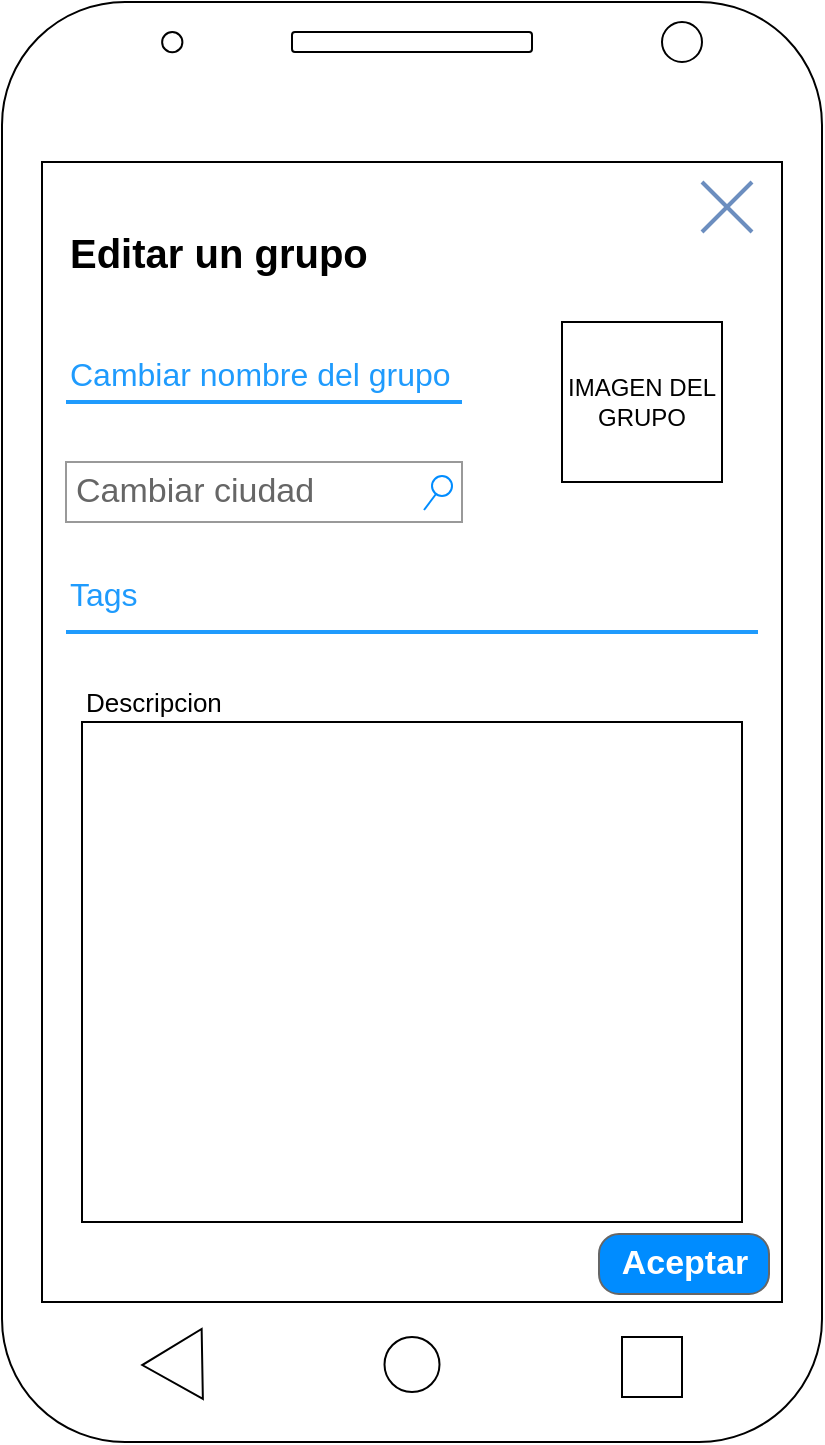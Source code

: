 <mxfile version="12.9.3" type="device"><diagram id="U2bW3avmM8vpmBXSzCzB" name="Page-1"><mxGraphModel dx="1355" dy="720" grid="1" gridSize="10" guides="1" tooltips="1" connect="1" arrows="1" fold="1" page="1" pageScale="1" pageWidth="827" pageHeight="1169" math="0" shadow="0"><root><mxCell id="0"/><mxCell id="1" parent="0"/><mxCell id="3NoMwBL9-WwyrKNmWwVy-2" value="" style="rounded=0;whiteSpace=wrap;html=1;" parent="1" vertex="1"><mxGeometry x="140" y="80" width="370" height="610" as="geometry"/></mxCell><mxCell id="3NoMwBL9-WwyrKNmWwVy-1" value="" style="rounded=1;whiteSpace=wrap;html=1;" parent="1" vertex="1"><mxGeometry x="120" y="40" width="410" height="720" as="geometry"/></mxCell><mxCell id="3NoMwBL9-WwyrKNmWwVy-3" value="" style="ellipse;whiteSpace=wrap;html=1;aspect=fixed;" parent="1" vertex="1"><mxGeometry x="311.25" y="707.5" width="27.5" height="27.5" as="geometry"/></mxCell><mxCell id="3NoMwBL9-WwyrKNmWwVy-4" value="" style="triangle;whiteSpace=wrap;html=1;rotation=-181;" parent="1" vertex="1"><mxGeometry x="190.13" y="703.75" width="30" height="35" as="geometry"/></mxCell><mxCell id="3NoMwBL9-WwyrKNmWwVy-5" value="" style="whiteSpace=wrap;html=1;aspect=fixed;" parent="1" vertex="1"><mxGeometry x="430" y="707.5" width="30" height="30" as="geometry"/></mxCell><mxCell id="3NoMwBL9-WwyrKNmWwVy-6" value="" style="ellipse;whiteSpace=wrap;html=1;aspect=fixed;" parent="1" vertex="1"><mxGeometry x="450" y="50" width="20" height="20" as="geometry"/></mxCell><mxCell id="3NoMwBL9-WwyrKNmWwVy-7" value="" style="ellipse;whiteSpace=wrap;html=1;aspect=fixed;" parent="1" vertex="1"><mxGeometry x="200.07" y="55" width="10.13" height="10.13" as="geometry"/></mxCell><mxCell id="3NoMwBL9-WwyrKNmWwVy-8" value="" style="rounded=1;whiteSpace=wrap;html=1;" parent="1" vertex="1"><mxGeometry x="265" y="55" width="120" height="10" as="geometry"/></mxCell><mxCell id="TPSv_cxqzVFkHs1SmbmP-15" value="" style="rounded=0;whiteSpace=wrap;html=1;strokeColor=#000000;" parent="1" vertex="1"><mxGeometry x="140" y="120" width="370" height="570" as="geometry"/></mxCell><mxCell id="TPSv_cxqzVFkHs1SmbmP-17" value="Cambiar nombre del grupo" style="text;fontColor=#1F9BFD;fontSize=16;verticalAlign=middle;strokeColor=none;fillColor=none;" parent="1" vertex="1"><mxGeometry x="152" y="210" width="346" height="30" as="geometry"/></mxCell><mxCell id="TPSv_cxqzVFkHs1SmbmP-18" value="" style="dashed=0;shape=line;strokeWidth=2;noLabel=1;strokeColor=#1F9BFD;" parent="1" vertex="1"><mxGeometry x="152" y="235" width="198" height="10" as="geometry"/></mxCell><mxCell id="TPSv_cxqzVFkHs1SmbmP-21" value="Tags" style="text;fontColor=#1F9BFD;fontSize=16;verticalAlign=middle;strokeColor=none;fillColor=none;" parent="1" vertex="1"><mxGeometry x="152" y="320" width="346" height="30" as="geometry"/></mxCell><mxCell id="TPSv_cxqzVFkHs1SmbmP-22" value="" style="dashed=0;shape=line;strokeWidth=2;strokeColor=#1F9BFD;fontColor=#1F9BFD;fillColor=#1F9BFD;" parent="1" vertex="1"><mxGeometry x="152" y="350" width="346" height="10" as="geometry"/></mxCell><mxCell id="TPSv_cxqzVFkHs1SmbmP-23" value="" style="rounded=0;whiteSpace=wrap;html=1;strokeColor=#000000;" parent="1" vertex="1"><mxGeometry x="160" y="400" width="330" height="250" as="geometry"/></mxCell><mxCell id="TPSv_cxqzVFkHs1SmbmP-26" value="Descripcion" style="text;html=1;strokeColor=none;fillColor=none;align=left;verticalAlign=middle;whiteSpace=wrap;rounded=0;fontSize=13;" parent="1" vertex="1"><mxGeometry x="160.23" y="380" width="89.8" height="20" as="geometry"/></mxCell><mxCell id="TPSv_cxqzVFkHs1SmbmP-14" value="Editar un grupo" style="text;html=1;strokeColor=none;fillColor=none;align=left;verticalAlign=middle;whiteSpace=wrap;rounded=0;fontSize=20;fontStyle=1;fontColor=#000000;" parent="1" vertex="1"><mxGeometry x="152" y="155" width="224.87" height="20" as="geometry"/></mxCell><mxCell id="TPSv_cxqzVFkHs1SmbmP-13" value="" style="dashed=0;aspect=fixed;verticalLabelPosition=bottom;verticalAlign=top;align=center;shape=mxgraph.gmdl.x;strokeColor=#6c8ebf;fillColor=#dae8fc;shadow=0;strokeWidth=2;" parent="1" vertex="1"><mxGeometry x="470" y="130" width="25" height="25" as="geometry"/></mxCell><mxCell id="TPSv_cxqzVFkHs1SmbmP-35" value="Aceptar" style="strokeWidth=1;shadow=0;dashed=0;align=center;html=1;shape=mxgraph.mockup.buttons.button;strokeColor=#666666;fontColor=#ffffff;mainText=;buttonStyle=round;fontSize=17;fontStyle=1;fillColor=#008cff;whiteSpace=wrap;" parent="1" vertex="1"><mxGeometry x="418.5" y="656" width="85" height="30" as="geometry"/></mxCell><mxCell id="dxPI7AIsFDt0Dbch9Q1b-1" value="Cambiar ciudad" style="strokeWidth=1;shadow=0;dashed=0;align=center;html=1;shape=mxgraph.mockup.forms.searchBox;strokeColor=#999999;mainText=;strokeColor2=#008cff;fontColor=#666666;fontSize=17;align=left;spacingLeft=3;" parent="1" vertex="1"><mxGeometry x="152" y="270" width="198" height="30" as="geometry"/></mxCell><mxCell id="5ASqAP8MDyXy_6Y8YkPB-2" value="IMAGEN DEL GRUPO" style="whiteSpace=wrap;html=1;aspect=fixed;" parent="1" vertex="1"><mxGeometry x="400" y="200" width="80" height="80" as="geometry"/></mxCell></root></mxGraphModel></diagram></mxfile>